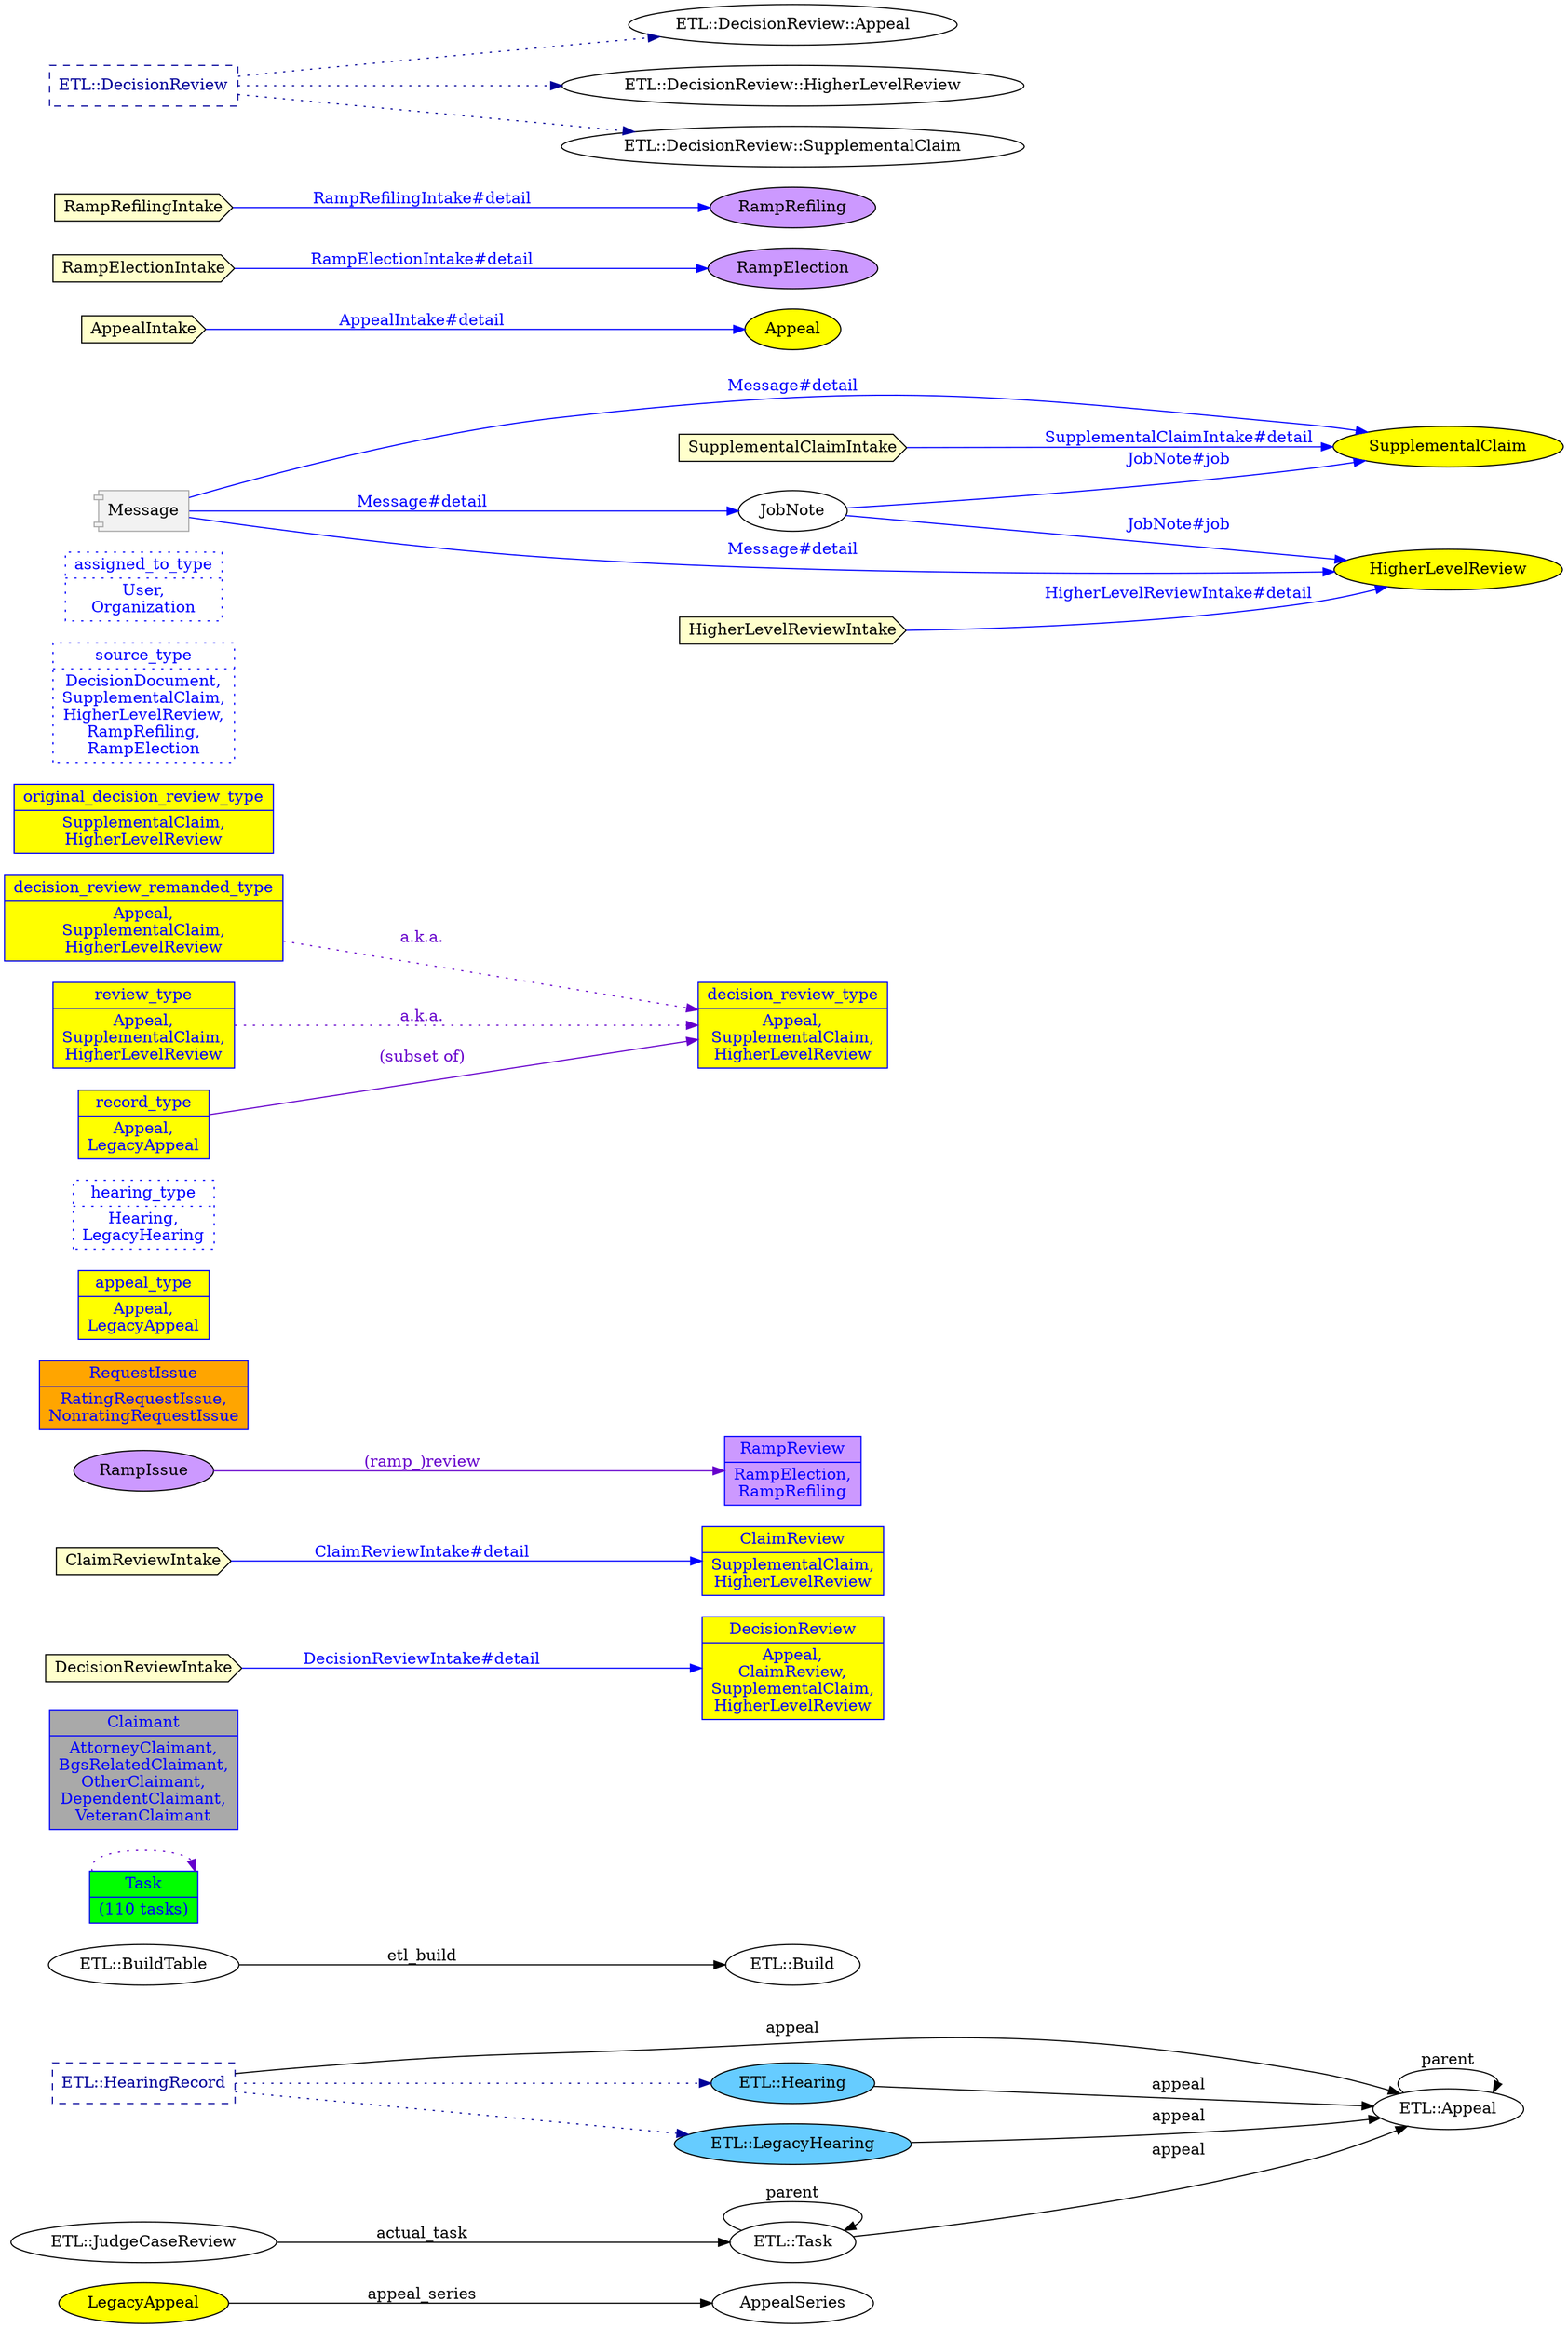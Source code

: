 digraph belongs_to_erd_subclasses {
	graph [bb="0,0,1382.8,2103",
		rankdir=LR
	];
	node [label="\N"];
	AppealSeries	[
		label=AppealSeries,
		];
	LegacyAppeal	[fillcolor="#ffff00",
		label=LegacyAppeal,
		style=filled,
		];
	LegacyAppeal -> AppealSeries	[label=appeal_series,
		];
	"ETL::Appeal"	[
		label="ETL::Appeal",
		];
	"ETL::Appeal" -> "ETL::Appeal"	[label=parent,
		];
	"ETL::Build"	[
		label="ETL::Build",
		];
	"ETL::BuildTable"	[
		label="ETL::BuildTable",
		];
	"ETL::BuildTable" -> "ETL::Build"	[label=etl_build,
		];
	"ETL::HearingRecord"	[color="#000099",
		fillcolor="#66ccff",
		fontcolor="#000099",
		label="ETL::HearingRecord",
		shape=record,
		style=dashed,
		];
	"ETL::HearingRecord" -> "ETL::Appeal"	[label=appeal,
		];
	"ETL::Hearing"	[fillcolor="#66ccff",
		label="ETL::Hearing",
		style=filled,
		];
	"ETL::HearingRecord" -> "ETL::Hearing"	[color="#000099",
		style=dotted];
	"ETL::LegacyHearing"	[fillcolor="#66ccff",
		label="ETL::LegacyHearing",
		style=filled,
		];
	"ETL::HearingRecord" -> "ETL::LegacyHearing"	[color="#000099",
		style=dotted];
	"ETL::Task"	[
		label="ETL::Task",
		];
	"ETL::Task" -> "ETL::Appeal"	[label=appeal,
		];
	"ETL::Task" -> "ETL::Task"	[label=parent,
		];
	"ETL::JudgeCaseReview"	[
		label="ETL::JudgeCaseReview",
		];
	"ETL::JudgeCaseReview" -> "ETL::Task"	[label=actual_task,
		];
	"ETL::Hearing" -> "ETL::Appeal"	[label=appeal,
		];
	"ETL::LegacyHearing" -> "ETL::Appeal"	[label=appeal,
		];
	Task	[color="#0000ff",
		fillcolor="#00ff00",
		fontcolor="#0000ff",
		label="Task|(110 tasks)",
		shape=record,
		style=filled,
		];
	Task -> Task	[color="#6600cc",
		fontcolor="#6600cc",
		style=dotted];
	Claimant	[color="#0000ff",
		fillcolor="#a9a9a9",
		fontcolor="#0000ff",
		label="Claimant|AttorneyClaimant,\nBgsRelatedClaimant,\nOtherClaimant,\nDependentClaimant,\nVeteranClaimant",
		shape=record,
		style=filled,
		];
	DecisionReview	[color="#0000ff",
		fillcolor="#ffff00",
		fontcolor="#0000ff",
		label="DecisionReview|Appeal,\nClaimReview,\nSupplementalClaim,\nHigherLevelReview",
		shape=record,
		style=filled,
		];
	ClaimReview	[color="#0000ff",
		fillcolor="#ffff00",
		fontcolor="#0000ff",
		label="ClaimReview|SupplementalClaim,\nHigherLevelReview",
		shape=record,
		style=filled,
		];
	RampReview	[color="#0000ff",
		fillcolor="#cc99ff",
		fontcolor="#0000ff",
		label="RampReview|RampElection,\nRampRefiling",
		shape=record,
		style=filled,
		];
	RequestIssue	[color="#0000ff",
		fillcolor="#ffa500",
		fontcolor="#0000ff",
		label="RequestIssue|RatingRequestIssue,\nNonratingRequestIssue",
		shape=record,
		style=filled,
		];
	appeal_type	[color="#0000ff",
		fillcolor="#ffff00",
		fontcolor="#0000ff",
		label="appeal_type|Appeal,\nLegacyAppeal",
		shape=record,
		style=filled,
		];
	hearing_type	[color="#0000ff",
		fontcolor="#0000ff",
		label="hearing_type|Hearing,\nLegacyHearing",
		shape=record,
		style=dotted,
		];
	decision_review_type	[color="#0000ff",
		fillcolor="#ffff00",
		fontcolor="#0000ff",
		label="decision_review_type|Appeal,\nSupplementalClaim,\nHigherLevelReview",
		shape=record,
		style=filled,
		];
	decision_review_remanded_type	[color="#0000ff",
		fillcolor="#ffff00",
		fontcolor="#0000ff",
		label="decision_review_remanded_type|Appeal,\nSupplementalClaim,\nHigherLevelReview",
		shape=record,
		style=filled,
		];
	decision_review_remanded_type -> decision_review_type	[color="#6600cc",
		fontcolor="#6600cc",
		label="a.k.a.",
		style=dotted];
	review_type	[color="#0000ff",
		fillcolor="#ffff00",
		fontcolor="#0000ff",
		label="review_type|Appeal,\nSupplementalClaim,\nHigherLevelReview",
		shape=record,
		style=filled,
		];
	review_type -> decision_review_type	[color="#6600cc",
		fontcolor="#6600cc",
		label="a.k.a.",
		style=dotted];
	original_decision_review_type	[color="#0000ff",
		fillcolor="#ffff00",
		fontcolor="#0000ff",
		label="original_decision_review_type|SupplementalClaim,\nHigherLevelReview",
		shape=record,
		style=filled,
		];
	source_type	[color="#0000ff",
		fontcolor="#0000ff",
		label="source_type|DecisionDocument,\nSupplementalClaim,\nHigherLevelReview,\nRampRefiling,\nRampElection",
		shape=record,
		style=dotted,
		];
	assigned_to_type	[color="#0000ff",
		fontcolor="#0000ff",
		label="assigned_to_type|User,\nOrganization",
		shape=record,
		style=dotted,
		];
	record_type	[color="#0000ff",
		fillcolor="#ffff00",
		fontcolor="#0000ff",
		label="record_type|Appeal,\nLegacyAppeal",
		shape=record,
		style=filled,
		];
	record_type -> decision_review_type	[color="#6600cc",
		fontcolor="#6600cc",
		label="(subset of)",
		];
	Message	[color="#aaaaaa",
		fillcolor="#f2f2f2",
		label=Message,
		shape=component,
		style=filled,
		];
	JobNote	[
		label=JobNote,
		];
	Message -> JobNote	[color="#0000ff",
		fontcolor="#0000ff",
		label="Message#detail",
		];
	SupplementalClaim	[fillcolor="#ffff00",
		label=SupplementalClaim,
		style=filled,
		];
	Message -> SupplementalClaim	[color="#0000ff",
		fontcolor="#0000ff",
		label="Message#detail",
		];
	HigherLevelReview	[fillcolor="#ffff00",
		label=HigherLevelReview,
		style=filled,
		];
	Message -> HigherLevelReview	[color="#0000ff",
		fontcolor="#0000ff",
		label="Message#detail",
		];
	JobNote -> SupplementalClaim	[color="#0000ff",
		fontcolor="#0000ff",
		label="JobNote#job",
		];
	JobNote -> HigherLevelReview	[color="#0000ff",
		fontcolor="#0000ff",
		label="JobNote#job",
		];
	AppealIntake	[fillcolor="#ffffcc",
		label=AppealIntake,
		shape=cds,
		style=filled,
		];
	Appeal	[fillcolor="#ffff00",
		label=Appeal,
		style=filled,
		];
	AppealIntake -> Appeal	[color="#0000ff",
		fontcolor="#0000ff",
		label="AppealIntake#detail",
		];
	RampElectionIntake	[fillcolor="#ffffcc",
		label=RampElectionIntake,
		shape=cds,
		style=filled,
		];
	RampElection	[fillcolor="#cc99ff",
		label=RampElection,
		style=filled,
		];
	RampElectionIntake -> RampElection	[color="#0000ff",
		fontcolor="#0000ff",
		label="RampElectionIntake#detail",
		];
	RampRefilingIntake	[fillcolor="#ffffcc",
		label=RampRefilingIntake,
		shape=cds,
		style=filled,
		];
	RampRefiling	[fillcolor="#cc99ff",
		label=RampRefiling,
		style=filled,
		];
	RampRefilingIntake -> RampRefiling	[color="#0000ff",
		fontcolor="#0000ff",
		label="RampRefilingIntake#detail",
		];
	HigherLevelReviewIntake	[fillcolor="#ffffcc",
		label=HigherLevelReviewIntake,
		shape=cds,
		style=filled,
		];
	HigherLevelReviewIntake -> HigherLevelReview	[color="#0000ff",
		fontcolor="#0000ff",
		label="HigherLevelReviewIntake#detail",
		];
	SupplementalClaimIntake	[fillcolor="#ffffcc",
		label=SupplementalClaimIntake,
		shape=cds,
		style=filled,
		];
	SupplementalClaimIntake -> SupplementalClaim	[color="#0000ff",
		fontcolor="#0000ff",
		label="SupplementalClaimIntake#detail",
		];
	DecisionReviewIntake	[fillcolor="#ffffcc",
		label=DecisionReviewIntake,
		shape=cds,
		style=filled,
		];
	DecisionReviewIntake -> DecisionReview	[color="#0000ff",
		fontcolor="#0000ff",
		label="DecisionReviewIntake#detail",
		];
	ClaimReviewIntake	[fillcolor="#ffffcc",
		label=ClaimReviewIntake,
		shape=cds,
		style=filled,
		];
	ClaimReviewIntake -> ClaimReview	[color="#0000ff",
		fontcolor="#0000ff",
		label="ClaimReviewIntake#detail",
		];
	RampIssue	[fillcolor="#cc99ff",
		label=RampIssue,
		style=filled,
		];
	RampIssue -> RampReview	[color="#6600cc",
		fontcolor="#6600cc",
		label="(ramp_)review",
		];
	"ETL::DecisionReview"	[color="#000099",
		fontcolor="#000099",
		label="ETL::DecisionReview",
		shape=record,
		style=dashed,
		];
	"ETL::DecisionReview::Appeal"	[
		label="ETL::DecisionReview::Appeal",
		];
	"ETL::DecisionReview" -> "ETL::DecisionReview::Appeal"	[color="#000099",
		style=dotted];
	"ETL::DecisionReview::HigherLevelReview"	[
		label="ETL::DecisionReview::HigherLevelReview",
		];
	"ETL::DecisionReview" -> "ETL::DecisionReview::HigherLevelReview"	[color="#000099",
		style=dotted];
	"ETL::DecisionReview::SupplementalClaim"	[
		label="ETL::DecisionReview::SupplementalClaim",
		];
	"ETL::DecisionReview" -> "ETL::DecisionReview::SupplementalClaim"	[color="#000099",
		style=dotted];
}
